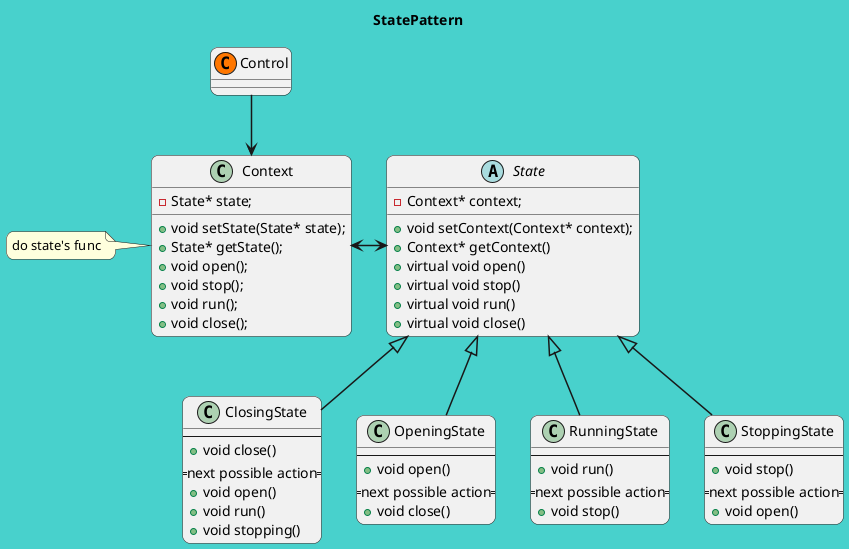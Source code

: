 @startuml
title StatePattern
skinparam backgroundColor MediumTurquoise
skinparam roundcorner 15
skinparam sequenceArrowThickness 1.5
'skinparam handwritten true

class Context {
	+ void setState(State* state);
	+ State* getState();
	+ void open();
	+ void stop();
	+ void run();
	+ void close();
	- State* state;
}
note left : do state's func

abstract class State {
	+ void setContext(Context* context);
	+ Context* getContext()
    + virtual void open()
	+ virtual void stop()
	+ virtual void run()
	+ virtual void close()
	- Context* context;
}

class ClosingState {
	--
	+ void close()
	== next possible action ==
	+ void open()
	+ void run()
	+ void stopping()
}
class OpeningState {
	--
	+ void open()
	== next possible action ==
	+ void close()
}
class RunningState {
	--
	+ void run()
	== next possible action ==
	+ void stop()
}
class StoppingState {
	--
	+ void stop()
	== next possible action ==
	+ void open()
}
Context <-> State
State <|-- ClosingState
State <|-- OpeningState
State <|-- RunningState
State <|-- StoppingState

class Control << (C,#FF7700) >>
Control --> Context
@enduml
